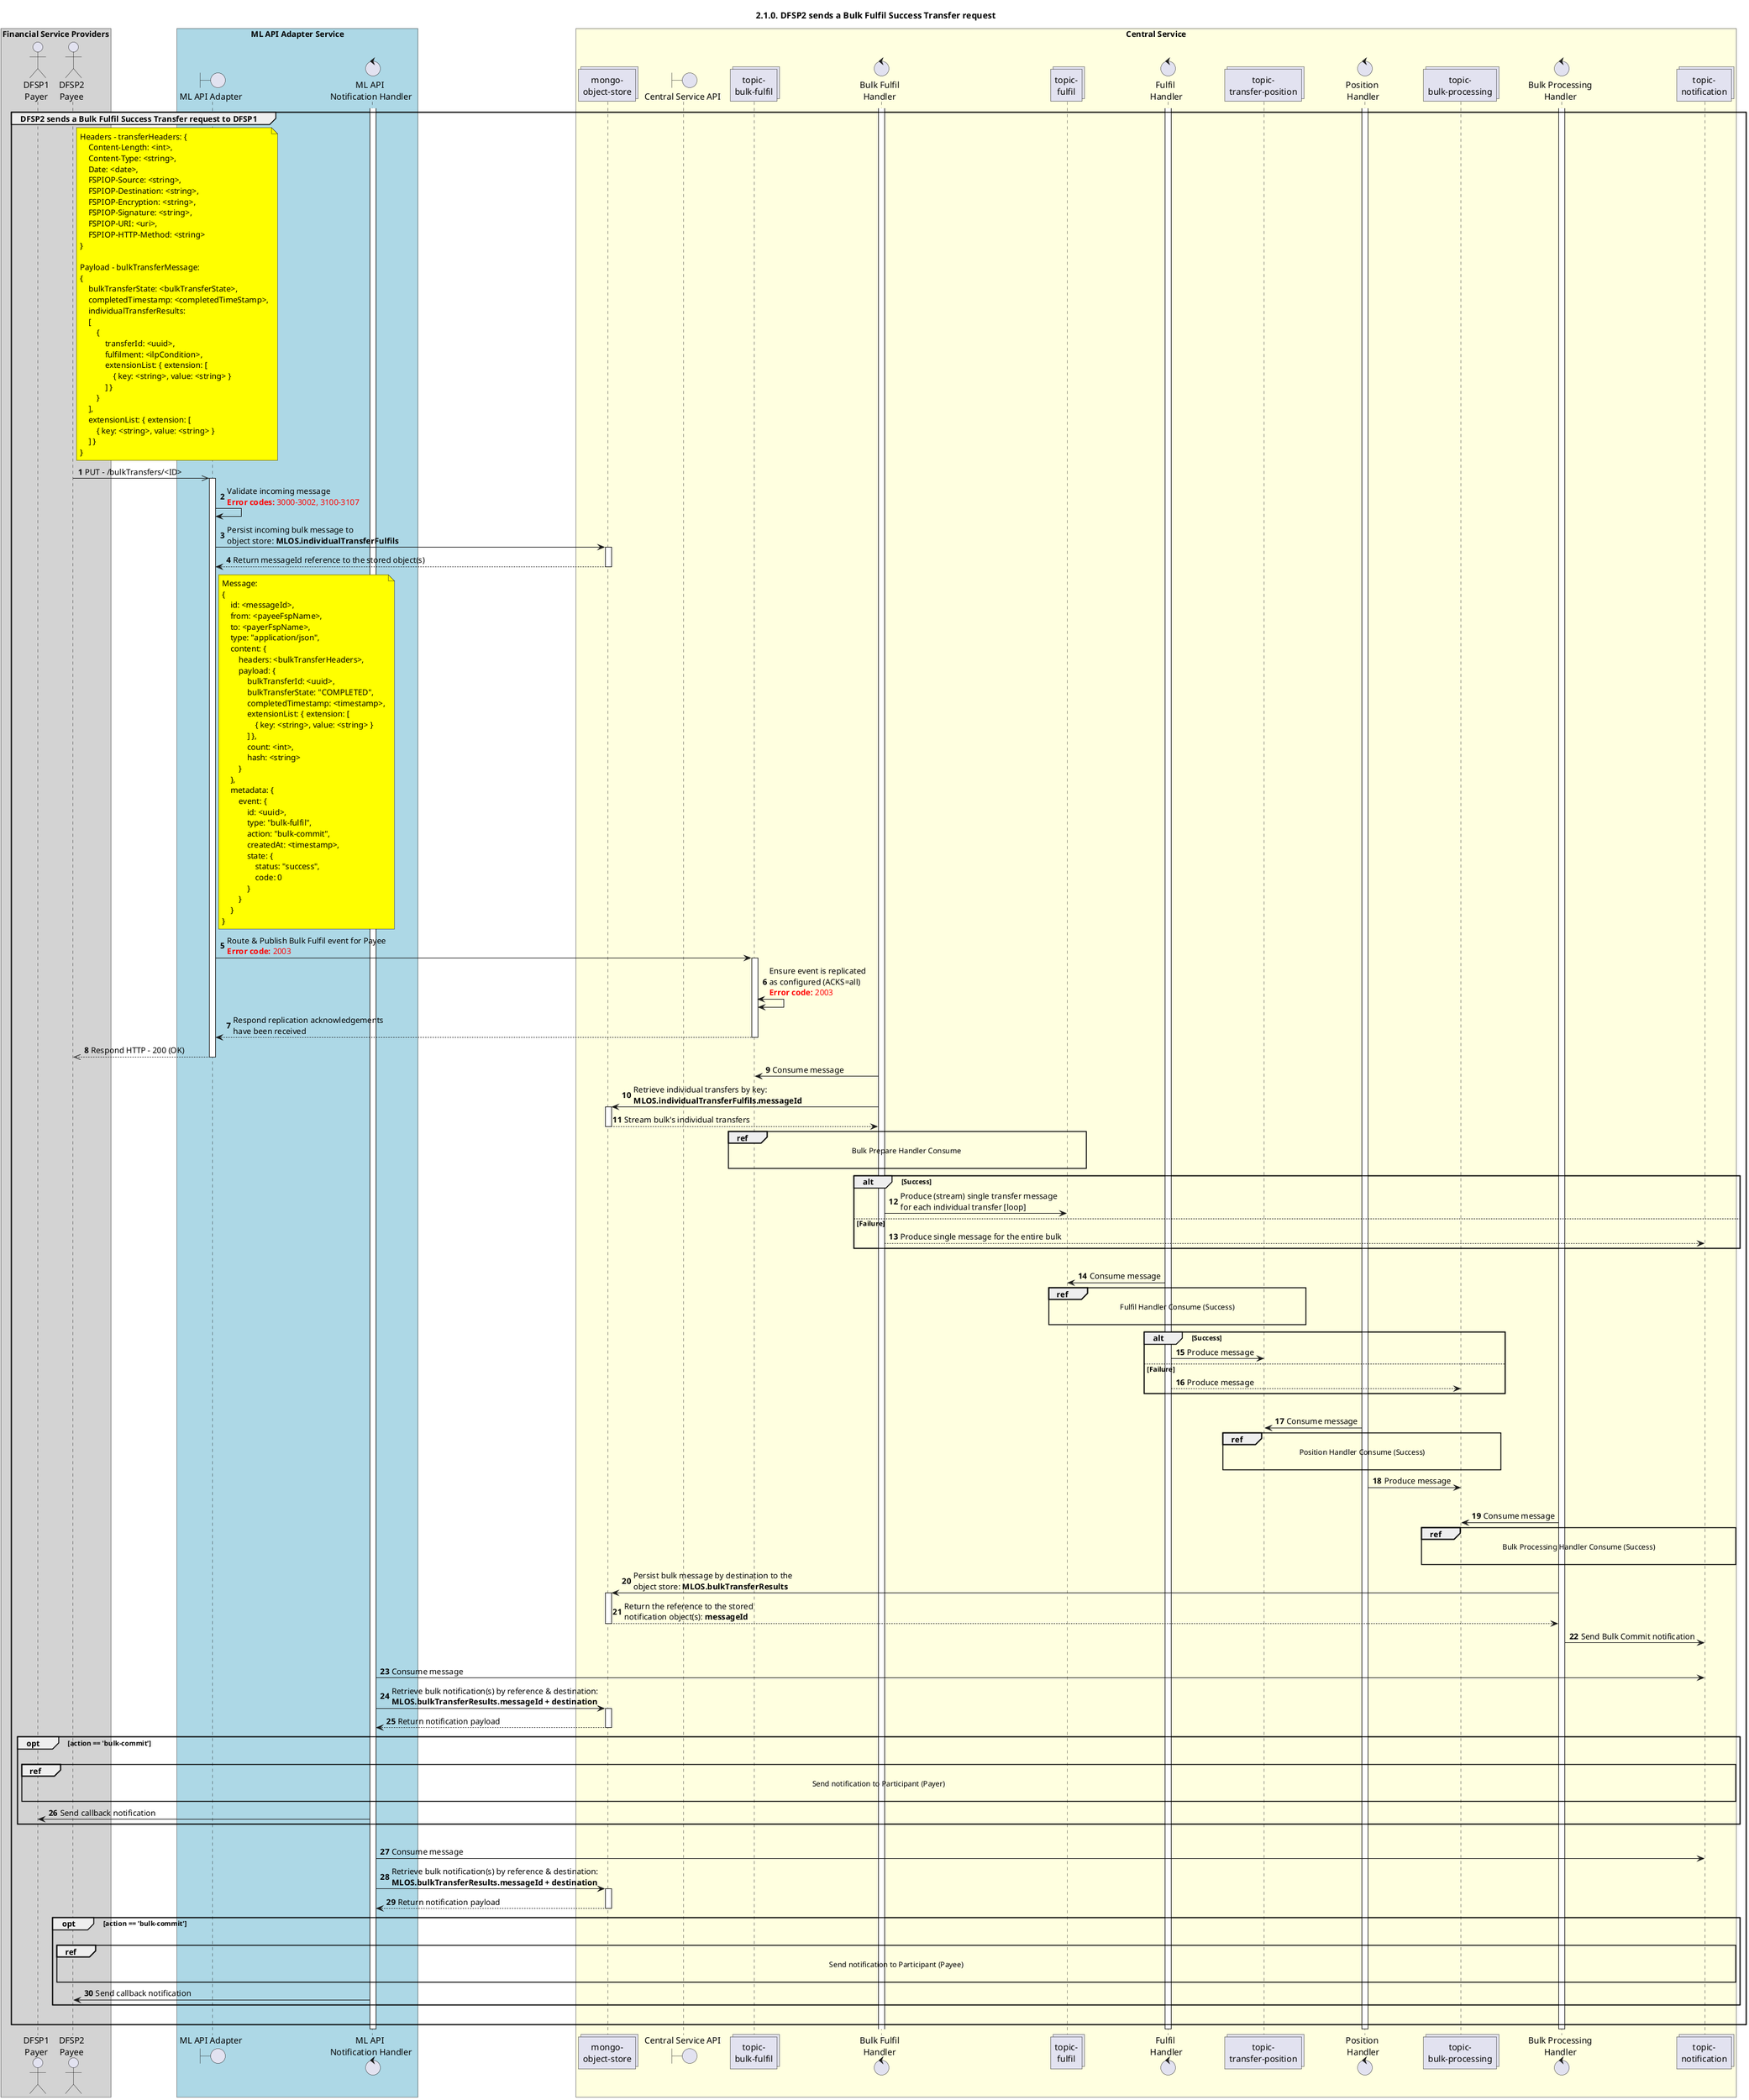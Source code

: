 /'*****
 License
 --------------
 Copyright © 2017 Bill & Melinda Gates Foundation
 The Mojaloop files are made available by the Bill & Melinda Gates Foundation under the Apache License, Version 2.0 (the "License") and you may not use these files except in compliance with the License. You may obtain a copy of the License at
 http://www.apache.org/licenses/LICENSE-2.0
 Unless required by applicable law or agreed to in writing, the Mojaloop files are distributed on an "AS IS" BASIS, WITHOUT WARRANTIES OR CONDITIONS OF ANY KIND, either express or implied. See the License for the specific language governing permissions and limitations under the License.
 Contributors
 --------------
 This is the official list of the Mojaloop project contributors for this file.
 Names of the original copyright holders (individuals or organizations)
 should be listed with a '*' in the first column. People who have
 contributed from an organization can be listed under the organization
 that actually holds the copyright for their contributions (see the
 Gates Foundation organization for an example). Those individuals should have
 their names indented and be marked with a '-'. Email address can be added
 optionally within square brackets <email>.
 * Gates Foundation
 - Name Surname <name.surname@gatesfoundation.com>

 * Georgi Georgiev <georgi.georgiev@modusbox.com>
 --------------
 ******'/

@startuml
' declate title
title 2.1.0. DFSP2 sends a Bulk Fulfil Success Transfer request

autonumber

' Actor Keys:
'   boundary - APIs/Interfaces, etc
'   collections - Kafka Topics
'   control - Kafka Consumers
'   entity - Database Access Objects
'   database - Database Persistance Store

' declare actors
actor "DFSP1\nPayer" as DFSP1
actor "DFSP2\nPayee" as DFSP2
boundary "ML API Adapter" as MLAPI
control "ML API \nNotification Handler" as NOTIFY_HANDLER
collections "mongo-\nobject-store" as OBJECT_STORE
boundary "Central Service API" as CSAPI
collections "topic-\nbulk-fulfil" as TOPIC_BULK_FULFIL
control "Bulk Fulfil\nHandler" as BULK_FULFIL_HANDLER
collections "topic-\nfulfil" as TOPIC_FULFIL
control "Fulfil \nHandler" as FULF_HANDLER
collections "topic-\ntransfer-position" as TOPIC_TRANSFER_POSITION
control "Position \nHandler" as POS_HANDLER
collections "topic-\nbulk-processing" as TOPIC_BULK_PROCESSING
control "Bulk Processing\nHandler" as BULK_PROC_HANDLER
collections "topic-\nnotification" as TOPIC_NOTIFICATIONS

box "Financial Service Providers" #lightGray
	participant DFSP1
	participant DFSP2
end box

box "ML API Adapter Service" #LightBlue
	participant MLAPI
	participant NOTIFY_HANDLER
end box

box "Central Service" #LightYellow
    participant OBJECT_STORE
    participant CSAPI
    participant TOPIC_BULK_FULFIL
    participant BULK_FULFIL_HANDLER
	participant TOPIC_FULFIL
    participant FULF_HANDLER
    participant TOPIC_TRANSFER_POSITION
    participant POS_HANDLER
    participant TOPIC_BULK_PROCESSING
    participant BULK_PROC_HANDLER
    participant TOPIC_NOTIFICATIONS
end box

' start flow
activate NOTIFY_HANDLER
activate BULK_FULFIL_HANDLER
activate FULF_HANDLER
activate POS_HANDLER
activate BULK_PROC_HANDLER
group DFSP2 sends a Bulk Fulfil Success Transfer request to DFSP1
    note right of DFSP2 #yellow
        Headers - transferHeaders: {
            Content-Length: <int>,
            Content-Type: <string>,
            Date: <date>,
            FSPIOP-Source: <string>,
            FSPIOP-Destination: <string>,
            FSPIOP-Encryption: <string>,
            FSPIOP-Signature: <string>,
            FSPIOP-URI: <uri>,
            FSPIOP-HTTP-Method: <string>
        }

        Payload - bulkTransferMessage:
        {
            bulkTransferState: <bulkTransferState>,
            completedTimestamp: <completedTimeStamp>,
            individualTransferResults: 
            [
                {
                    transferId: <uuid>, 
                    fulfilment: <ilpCondition>,
                    extensionList: { extension: [ 
                        { key: <string>, value: <string> }
                    ] }
                }
            ],
            extensionList: { extension: [ 
                { key: <string>, value: <string> }
            ] }
        }
    end note
    DFSP2 ->> MLAPI: PUT - /bulkTransfers/<ID>
    activate MLAPI
    MLAPI -> MLAPI: Validate incoming message\n<color #FF0000><b>Error codes:</b> 3000-3002, 3100-3107</color>
    MLAPI -> OBJECT_STORE: Persist incoming bulk message to\nobject store: **MLOS.individualTransferFulfils**
    activate OBJECT_STORE
    OBJECT_STORE --> MLAPI: Return messageId reference to the stored object(s)
    deactivate OBJECT_STORE
    note right of MLAPI #yellow
        Message:
        {
            id: <messageId>,
            from: <payeeFspName>,
            to: <payerFspName>,
            type: "application/json",
            content: {
                headers: <bulkTransferHeaders>,
                payload: {
                    bulkTransferId: <uuid>,
                    bulkTransferState: "COMPLETED",
                    completedTimestamp: <timestamp>,
                    extensionList: { extension: [ 
                        { key: <string>, value: <string> } 
                    ] },
                    count: <int>,
                    hash: <string>
                }
            },
            metadata: {
                event: {
                    id: <uuid>,
                    type: "bulk-fulfil",
                    action: "bulk-commit",
                    createdAt: <timestamp>,
                    state: {
                        status: "success",
                        code: 0
                    }
                }
            }
        }
    end note
    MLAPI -> TOPIC_BULK_FULFIL: Route & Publish Bulk Fulfil event for Payee\n<color #FF0000><b>Error code:</b> 2003</color>
    activate TOPIC_BULK_FULFIL
    TOPIC_BULK_FULFIL <-> TOPIC_BULK_FULFIL: Ensure event is replicated \nas configured (ACKS=all)\n<color #FF0000><b>Error code:</b> 2003</color>
    TOPIC_BULK_FULFIL --> MLAPI: Respond replication acknowledgements \nhave been received
    deactivate TOPIC_BULK_FULFIL
    MLAPI -->> DFSP2: Respond HTTP - 200 (OK)
    deactivate MLAPI
    TOPIC_BULK_FULFIL <- BULK_FULFIL_HANDLER: Consume message
    BULK_FULFIL_HANDLER -> OBJECT_STORE: Retrieve individual transfers by key:\n**MLOS.individualTransferFulfils.messageId**
    activate OBJECT_STORE
    OBJECT_STORE --> BULK_FULFIL_HANDLER: Stream bulk's individual transfers
    deactivate OBJECT_STORE
    ref over  TOPIC_BULK_FULFIL, TOPIC_FULFIL:  Bulk Prepare Handler Consume \n
    alt Success
        BULK_FULFIL_HANDLER -> TOPIC_FULFIL: Produce (stream) single transfer message\nfor each individual transfer [loop]
    else Failure
        BULK_FULFIL_HANDLER --> TOPIC_NOTIFICATIONS: Produce single message for the entire bulk
    end
    |||
    TOPIC_FULFIL <- FULF_HANDLER: Consume message
    ref over TOPIC_FULFIL, TOPIC_TRANSFER_POSITION: Fulfil Handler Consume (Success)\n
    alt Success
        FULF_HANDLER -> TOPIC_TRANSFER_POSITION: Produce message
    else Failure
        FULF_HANDLER --> TOPIC_BULK_PROCESSING: Produce message
    end
    |||
    TOPIC_TRANSFER_POSITION <- POS_HANDLER: Consume message
    ref over TOPIC_TRANSFER_POSITION, TOPIC_BULK_PROCESSING: Position Handler Consume (Success)\n
    POS_HANDLER -> TOPIC_BULK_PROCESSING: Produce message
    |||
    TOPIC_BULK_PROCESSING <- BULK_PROC_HANDLER: Consume message
    ref over TOPIC_BULK_PROCESSING, TOPIC_NOTIFICATIONS: Bulk Processing Handler Consume (Success)\n
    BULK_PROC_HANDLER -> OBJECT_STORE:  Persist bulk message by destination to the\nobject store: **MLOS.bulkTransferResults**
    activate OBJECT_STORE
    OBJECT_STORE --> BULK_PROC_HANDLER: Return the reference to the stored \nnotification object(s): **messageId**
    deactivate OBJECT_STORE
    BULK_PROC_HANDLER -> TOPIC_NOTIFICATIONS: Send Bulk Commit notification
    |||
    TOPIC_NOTIFICATIONS <- NOTIFY_HANDLER: Consume message
    NOTIFY_HANDLER -> OBJECT_STORE: Retrieve bulk notification(s) by reference & destination:\n**MLOS.bulkTransferResults.messageId + destination**
    activate OBJECT_STORE
    OBJECT_STORE --> NOTIFY_HANDLER: Return notification payload
    deactivate OBJECT_STORE
    opt action == 'bulk-commit'
        |||
        ref over DFSP1, TOPIC_NOTIFICATIONS: Send notification to Participant (Payer)\n
        NOTIFY_HANDLER -> DFSP1: Send callback notification
    end
    |||
    TOPIC_NOTIFICATIONS <- NOTIFY_HANDLER: Consume message
    NOTIFY_HANDLER -> OBJECT_STORE: Retrieve bulk notification(s) by reference & destination:\n**MLOS.bulkTransferResults.messageId + destination**
    activate OBJECT_STORE
    OBJECT_STORE --> NOTIFY_HANDLER: Return notification payload
    deactivate OBJECT_STORE
    opt action == 'bulk-commit'
        |||
        ref over DFSP2, TOPIC_NOTIFICATIONS: Send notification to Participant (Payee)\n
        NOTIFY_HANDLER -> DFSP2: Send callback notification
    end
    |||
end
deactivate POS_HANDLER
activate BULK_FULFIL_HANDLER
deactivate FULF_HANDLER
deactivate BULK_PROC_HANDLER
deactivate NOTIFY_HANDLER
@enduml

